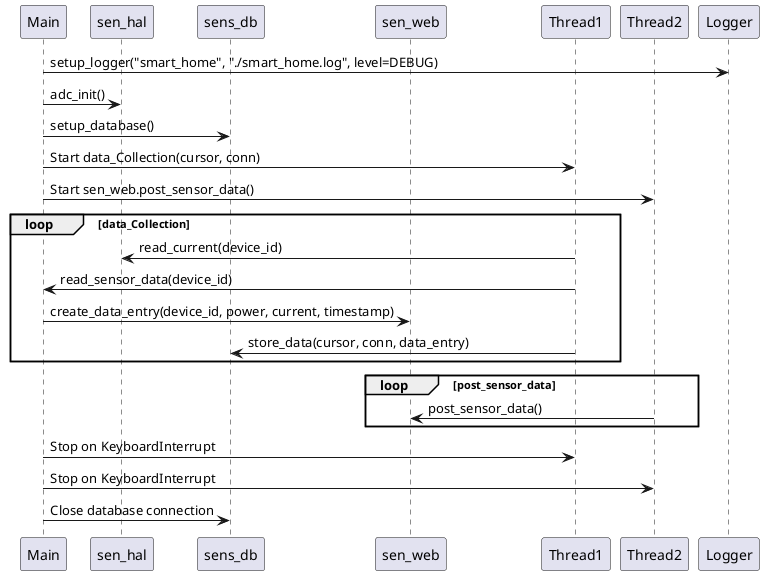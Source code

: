 @startuml
participant Main
participant sen_hal
participant sens_db
participant sen_web
participant Thread1
participant Thread2

Main -> Logger: setup_logger("smart_home", "./smart_home.log", level=DEBUG)
Main -> sen_hal: adc_init()
Main -> sens_db: setup_database()
Main -> Thread1: Start data_Collection(cursor, conn)
Main -> Thread2: Start sen_web.post_sensor_data()

loop data_Collection
    Thread1 -> sen_hal: read_current(device_id)
    Thread1 -> Main: read_sensor_data(device_id)
    Main -> sen_web: create_data_entry(device_id, power, current, timestamp)
    Thread1 -> sens_db: store_data(cursor, conn, data_entry)
end

loop post_sensor_data
    Thread2 -> sen_web: post_sensor_data()
end

Main -> Thread1: Stop on KeyboardInterrupt
Main -> Thread2: Stop on KeyboardInterrupt
Main -> sens_db: Close database connection
@enduml